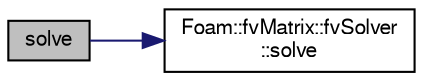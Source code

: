 digraph "solve"
{
  bgcolor="transparent";
  edge [fontname="FreeSans",fontsize="10",labelfontname="FreeSans",labelfontsize="10"];
  node [fontname="FreeSans",fontsize="10",shape=record];
  rankdir="LR";
  Node3927 [label="solve",height=0.2,width=0.4,color="black", fillcolor="grey75", style="filled", fontcolor="black"];
  Node3927 -> Node3928 [color="midnightblue",fontsize="10",style="solid",fontname="FreeSans"];
  Node3928 [label="Foam::fvMatrix::fvSolver\l::solve",height=0.2,width=0.4,color="black",URL="$a22622.html#ace6ad0aabbb750340fa4fb39990fd7cb",tooltip="Solve returning the solution statistics. "];
}
